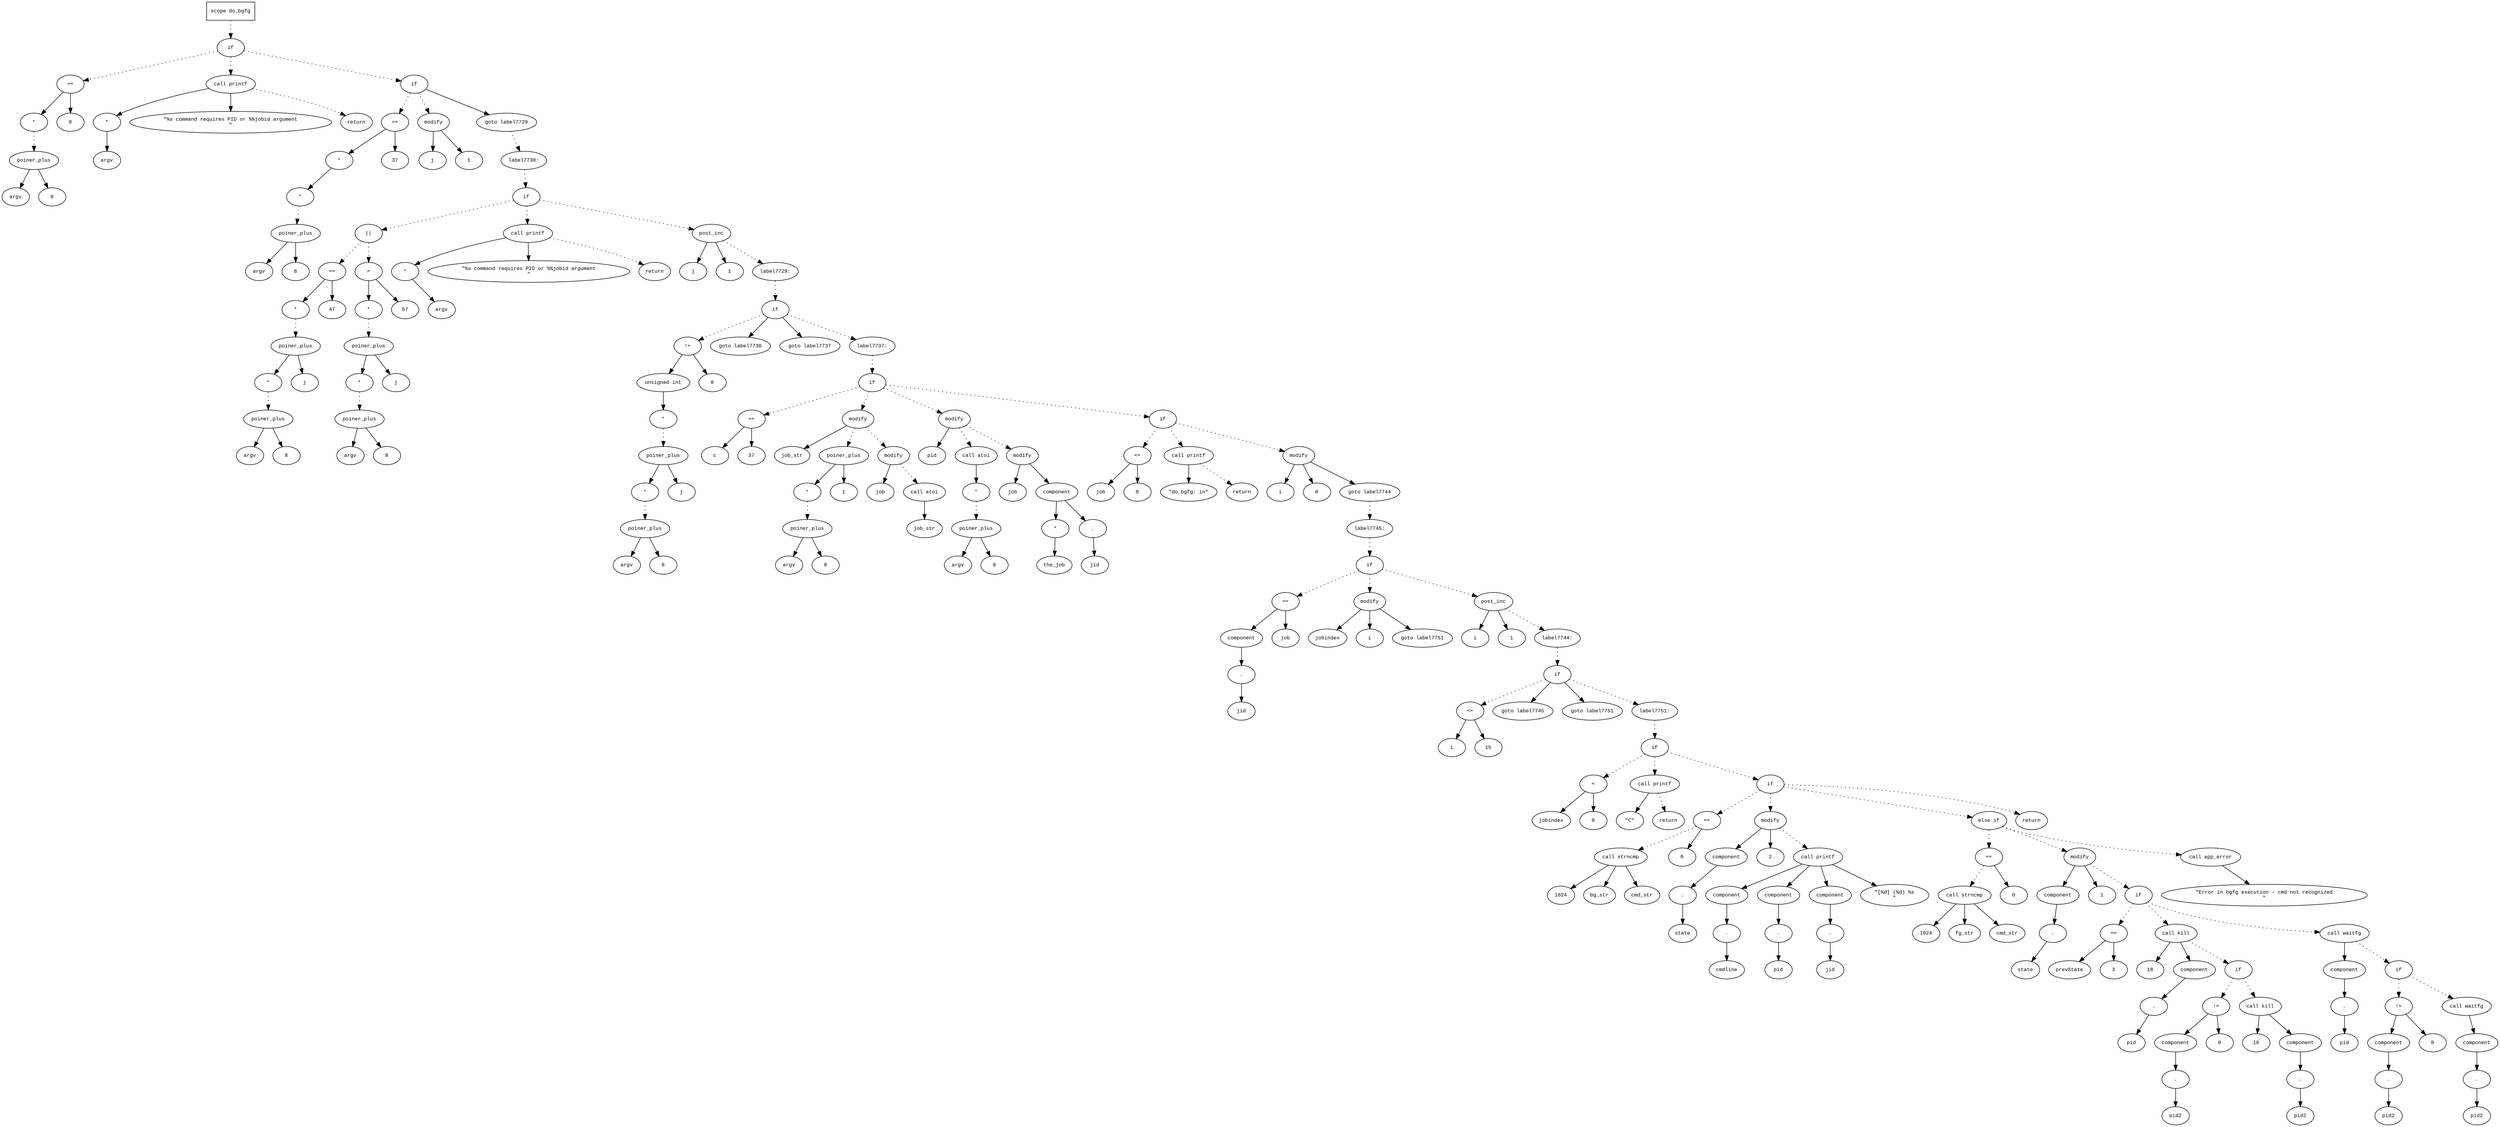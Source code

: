 digraph AST {
  graph [fontname="Times New Roman",fontsize=10];
  node  [fontname="Courier New",fontsize=10];
  edge  [fontname="Times New Roman",fontsize=10];

  node1 [label="scope do_bgfg",shape=box];
  node2 [label="if",shape=ellipse];
  node1 -> node2 [style=dotted];
  node3 [label="==",shape=ellipse];
  node4 [label="*",shape=ellipse];
  node5 [label="poiner_plus",shape=ellipse];
  node6 [label="argv",shape=ellipse];
  node5 -> node6;
  node7 [label="8",shape=ellipse];
  node5 -> node7;
  node4 -> node5 [style=dotted];
  node3 -> node4;
  node8 [label="0",shape=ellipse];
  node3 -> node8;
  node2 -> node3 [style=dotted];
  node9 [label="call printf",shape=ellipse];
  node10 [label="*",shape=ellipse];
  node11 [label="argv",shape=ellipse];
  node10 -> node11;
  node9 -> node10;
  node12 [label="\"%s command requires PID or %%jobid argument
\"",shape=ellipse];
  node9 -> node12;
  node2 -> node9 [style=dotted];
  node13 [label="return",shape=ellipse];
  node9 -> node13 [style=dotted];
  node14 [label="if",shape=ellipse];
  node2 -> node14 [style=dotted];
  node15 [label="==",shape=ellipse];
  node16 [label="*",shape=ellipse];
  node17 [label="*",shape=ellipse];
  node18 [label="poiner_plus",shape=ellipse];
  node19 [label="argv",shape=ellipse];
  node18 -> node19;
  node20 [label="8",shape=ellipse];
  node18 -> node20;
  node17 -> node18 [style=dotted];
  node16 -> node17;
  node15 -> node16;
  node21 [label="37",shape=ellipse];
  node15 -> node21;
  node14 -> node15 [style=dotted];
  node22 [label="modify",shape=ellipse];
  node23 [label="j",shape=ellipse];
  node22 -> node23;
  node24 [label="1",shape=ellipse];
  node22 -> node24;
  node14 -> node22 [style=dotted];
  node25 [label="goto label7729",shape=ellipse];
  node14 -> node25;
  node26 [label="label7730:",shape=ellipse];
  node25 -> node26 [style=dotted];
  node27 [label="if",shape=ellipse];
  node26 -> node27 [style=dotted];
  node28 [label="||",shape=ellipse];
  node29 [label="<=",shape=ellipse];
  node30 [label="*",shape=ellipse];
  node31 [label="poiner_plus",shape=ellipse];
  node32 [label="*",shape=ellipse];
  node33 [label="poiner_plus",shape=ellipse];
  node34 [label="argv",shape=ellipse];
  node33 -> node34;
  node35 [label="8",shape=ellipse];
  node33 -> node35;
  node32 -> node33 [style=dotted];
  node31 -> node32;
  node36 [label="j",shape=ellipse];
  node31 -> node36;
  node30 -> node31 [style=dotted];
  node29 -> node30;
  node37 [label="47",shape=ellipse];
  node29 -> node37;
  node28 -> node29 [style=dotted];
  node38 [label=">",shape=ellipse];
  node39 [label="*",shape=ellipse];
  node40 [label="poiner_plus",shape=ellipse];
  node41 [label="*",shape=ellipse];
  node42 [label="poiner_plus",shape=ellipse];
  node43 [label="argv",shape=ellipse];
  node42 -> node43;
  node44 [label="8",shape=ellipse];
  node42 -> node44;
  node41 -> node42 [style=dotted];
  node40 -> node41;
  node45 [label="j",shape=ellipse];
  node40 -> node45;
  node39 -> node40 [style=dotted];
  node38 -> node39;
  node46 [label="57",shape=ellipse];
  node38 -> node46;
  node28 -> node38 [style=dotted];
  node27 -> node28 [style=dotted];
  node47 [label="call printf",shape=ellipse];
  node48 [label="*",shape=ellipse];
  node49 [label="argv",shape=ellipse];
  node48 -> node49;
  node47 -> node48;
  node50 [label="\"%s command requires PID or %%jobid argument
\"",shape=ellipse];
  node47 -> node50;
  node27 -> node47 [style=dotted];
  node51 [label="return",shape=ellipse];
  node47 -> node51 [style=dotted];
  node52 [label="post_inc",shape=ellipse];
  node53 [label="j",shape=ellipse];
  node52 -> node53;
  node54 [label="1",shape=ellipse];
  node52 -> node54;
  node27 -> node52 [style=dotted];
  node55 [label="label7729:",shape=ellipse];
  node52 -> node55 [style=dotted];
  node56 [label="if",shape=ellipse];
  node55 -> node56 [style=dotted];
  node57 [label="!=",shape=ellipse];
  node58 [label="unsigned int",shape=ellipse];
  node59 [label="*",shape=ellipse];
  node60 [label="poiner_plus",shape=ellipse];
  node61 [label="*",shape=ellipse];
  node62 [label="poiner_plus",shape=ellipse];
  node63 [label="argv",shape=ellipse];
  node62 -> node63;
  node64 [label="8",shape=ellipse];
  node62 -> node64;
  node61 -> node62 [style=dotted];
  node60 -> node61;
  node65 [label="j",shape=ellipse];
  node60 -> node65;
  node59 -> node60 [style=dotted];
  node58 -> node59;
  node57 -> node58;
  node66 [label="0",shape=ellipse];
  node57 -> node66;
  node56 -> node57 [style=dotted];
  node67 [label="goto label7730",shape=ellipse];
  node56 -> node67;
  node68 [label="goto label7737",shape=ellipse];
  node56 -> node68;
  node69 [label="label7737:",shape=ellipse];
  node56 -> node69 [style=dotted];
  node70 [label="if",shape=ellipse];
  node69 -> node70 [style=dotted];
  node71 [label="==",shape=ellipse];
  node72 [label="c",shape=ellipse];
  node71 -> node72;
  node73 [label="37",shape=ellipse];
  node71 -> node73;
  node70 -> node71 [style=dotted];
  node74 [label="modify",shape=ellipse];
  node75 [label="job_str",shape=ellipse];
  node74 -> node75;
  node76 [label="poiner_plus",shape=ellipse];
  node77 [label="*",shape=ellipse];
  node78 [label="poiner_plus",shape=ellipse];
  node79 [label="argv",shape=ellipse];
  node78 -> node79;
  node80 [label="8",shape=ellipse];
  node78 -> node80;
  node77 -> node78 [style=dotted];
  node76 -> node77;
  node81 [label="1",shape=ellipse];
  node76 -> node81;
  node74 -> node76 [style=dotted];
  node70 -> node74 [style=dotted];
  node82 [label="modify",shape=ellipse];
  node83 [label="job",shape=ellipse];
  node82 -> node83;
  node84 [label="call atoi",shape=ellipse];
  node85 [label="job_str",shape=ellipse];
  node84 -> node85;
  node82 -> node84 [style=dotted];
  node74 -> node82 [style=dotted];
  node86 [label="modify",shape=ellipse];
  node87 [label="pid",shape=ellipse];
  node86 -> node87;
  node88 [label="call atoi",shape=ellipse];
  node89 [label="*",shape=ellipse];
  node90 [label="poiner_plus",shape=ellipse];
  node91 [label="argv",shape=ellipse];
  node90 -> node91;
  node92 [label="8",shape=ellipse];
  node90 -> node92;
  node89 -> node90 [style=dotted];
  node88 -> node89;
  node86 -> node88 [style=dotted];
  node70 -> node86 [style=dotted];
  node93 [label="modify",shape=ellipse];
  node94 [label="job",shape=ellipse];
  node93 -> node94;
  node95 [label="component",shape=ellipse];
  node93 -> node95;
  node96 [label="*",shape=ellipse];
  node97 [label="the_job",shape=ellipse];
  node96 -> node97;
  node95 -> node96;
  node98 [label=".",shape=ellipse];
  node95 -> node98;
  node99 [label="jid",shape=ellipse];
  node98 -> node99;
  node86 -> node93 [style=dotted];
  node100 [label="if",shape=ellipse];
  node70 -> node100 [style=dotted];
  node101 [label="<=",shape=ellipse];
  node102 [label="job",shape=ellipse];
  node101 -> node102;
  node103 [label="0",shape=ellipse];
  node101 -> node103;
  node100 -> node101 [style=dotted];
  node104 [label="call printf",shape=ellipse];
  node105 [label="\"do_bgfg: in\"",shape=ellipse];
  node104 -> node105;
  node100 -> node104 [style=dotted];
  node106 [label="return",shape=ellipse];
  node104 -> node106 [style=dotted];
  node107 [label="modify",shape=ellipse];
  node108 [label="i",shape=ellipse];
  node107 -> node108;
  node109 [label="0",shape=ellipse];
  node107 -> node109;
  node100 -> node107 [style=dotted];
  node110 [label="goto label7744",shape=ellipse];
  node107 -> node110;
  node111 [label="label7745:",shape=ellipse];
  node110 -> node111 [style=dotted];
  node112 [label="if",shape=ellipse];
  node111 -> node112 [style=dotted];
  node113 [label="==",shape=ellipse];
  node114 [label="component",shape=ellipse];
  node113 -> node114;
  node115 [label=".",shape=ellipse];
  node114 -> node115;
  node116 [label="jid",shape=ellipse];
  node115 -> node116;
  node117 [label="job",shape=ellipse];
  node113 -> node117;
  node112 -> node113 [style=dotted];
  node118 [label="modify",shape=ellipse];
  node119 [label="jobindex",shape=ellipse];
  node118 -> node119;
  node120 [label="i",shape=ellipse];
  node118 -> node120;
  node112 -> node118 [style=dotted];
  node121 [label="goto label7751",shape=ellipse];
  node118 -> node121;
  node122 [label="post_inc",shape=ellipse];
  node123 [label="i",shape=ellipse];
  node122 -> node123;
  node124 [label="1",shape=ellipse];
  node122 -> node124;
  node112 -> node122 [style=dotted];
  node125 [label="label7744:",shape=ellipse];
  node122 -> node125 [style=dotted];
  node126 [label="if",shape=ellipse];
  node125 -> node126 [style=dotted];
  node127 [label="<=",shape=ellipse];
  node128 [label="i",shape=ellipse];
  node127 -> node128;
  node129 [label="15",shape=ellipse];
  node127 -> node129;
  node126 -> node127 [style=dotted];
  node130 [label="goto label7745",shape=ellipse];
  node126 -> node130;
  node131 [label="goto label7751",shape=ellipse];
  node126 -> node131;
  node132 [label="label7751:",shape=ellipse];
  node126 -> node132 [style=dotted];
  node133 [label="if",shape=ellipse];
  node132 -> node133 [style=dotted];
  node134 [label="<",shape=ellipse];
  node135 [label="jobindex",shape=ellipse];
  node134 -> node135;
  node136 [label="0",shape=ellipse];
  node134 -> node136;
  node133 -> node134 [style=dotted];
  node137 [label="call printf",shape=ellipse];
  node138 [label="\"C\"",shape=ellipse];
  node137 -> node138;
  node133 -> node137 [style=dotted];
  node139 [label="return",shape=ellipse];
  node137 -> node139 [style=dotted];
  node140 [label="if",shape=ellipse];
  node133 -> node140 [style=dotted];
  node141 [label="==",shape=ellipse];
  node142 [label="call strncmp",shape=ellipse];
  node143 [label="1024",shape=ellipse];
  node142 -> node143;
  node144 [label="bg_str",shape=ellipse];
  node142 -> node144;
  node145 [label="cmd_str",shape=ellipse];
  node142 -> node145;
  node141 -> node142 [style=dotted];
  node146 [label="0",shape=ellipse];
  node141 -> node146;
  node140 -> node141 [style=dotted];
  node147 [label="modify",shape=ellipse];
  node148 [label="component",shape=ellipse];
  node147 -> node148;
  node149 [label=".",shape=ellipse];
  node148 -> node149;
  node150 [label="state",shape=ellipse];
  node149 -> node150;
  node151 [label="2",shape=ellipse];
  node147 -> node151;
  node140 -> node147 [style=dotted];
  node152 [label="call printf",shape=ellipse];
  node153 [label="component",shape=ellipse];
  node152 -> node153;
  node154 [label=".",shape=ellipse];
  node153 -> node154;
  node155 [label="cmdline",shape=ellipse];
  node154 -> node155;
  node156 [label="component",shape=ellipse];
  node152 -> node156;
  node157 [label=".",shape=ellipse];
  node156 -> node157;
  node158 [label="pid",shape=ellipse];
  node157 -> node158;
  node159 [label="component",shape=ellipse];
  node152 -> node159;
  node160 [label=".",shape=ellipse];
  node159 -> node160;
  node161 [label="jid",shape=ellipse];
  node160 -> node161;
  node162 [label="\"[%d] (%d) %s
\"",shape=ellipse];
  node152 -> node162;
  node147 -> node152 [style=dotted];
  node163 [label="else if",shape=ellipse];
  node140 -> node163 [style=dotted];
  node164 [label="==",shape=ellipse];
  node165 [label="call strncmp",shape=ellipse];
  node166 [label="1024",shape=ellipse];
  node165 -> node166;
  node167 [label="fg_str",shape=ellipse];
  node165 -> node167;
  node168 [label="cmd_str",shape=ellipse];
  node165 -> node168;
  node164 -> node165 [style=dotted];
  node169 [label="0",shape=ellipse];
  node164 -> node169;
  node163 -> node164 [style=dotted];
  node170 [label="modify",shape=ellipse];
  node171 [label="component",shape=ellipse];
  node170 -> node171;
  node172 [label=".",shape=ellipse];
  node171 -> node172;
  node173 [label="state",shape=ellipse];
  node172 -> node173;
  node174 [label="1",shape=ellipse];
  node170 -> node174;
  node163 -> node170 [style=dotted];
  node175 [label="if",shape=ellipse];
  node170 -> node175 [style=dotted];
  node176 [label="==",shape=ellipse];
  node177 [label="prevState",shape=ellipse];
  node176 -> node177;
  node178 [label="3",shape=ellipse];
  node176 -> node178;
  node175 -> node176 [style=dotted];
  node179 [label="call kill",shape=ellipse];
  node180 [label="18",shape=ellipse];
  node179 -> node180;
  node181 [label="component",shape=ellipse];
  node179 -> node181;
  node182 [label=".",shape=ellipse];
  node181 -> node182;
  node183 [label="pid",shape=ellipse];
  node182 -> node183;
  node175 -> node179 [style=dotted];
  node184 [label="if",shape=ellipse];
  node179 -> node184 [style=dotted];
  node185 [label="!=",shape=ellipse];
  node186 [label="component",shape=ellipse];
  node185 -> node186;
  node187 [label=".",shape=ellipse];
  node186 -> node187;
  node188 [label="pid2",shape=ellipse];
  node187 -> node188;
  node189 [label="0",shape=ellipse];
  node185 -> node189;
  node184 -> node185 [style=dotted];
  node190 [label="call kill",shape=ellipse];
  node191 [label="18",shape=ellipse];
  node190 -> node191;
  node192 [label="component",shape=ellipse];
  node190 -> node192;
  node193 [label=".",shape=ellipse];
  node192 -> node193;
  node194 [label="pid2",shape=ellipse];
  node193 -> node194;
  node184 -> node190 [style=dotted];
  node195 [label="call waitfg",shape=ellipse];
  node196 [label="component",shape=ellipse];
  node195 -> node196;
  node197 [label=".",shape=ellipse];
  node196 -> node197;
  node198 [label="pid",shape=ellipse];
  node197 -> node198;
  node175 -> node195 [style=dotted];
  node199 [label="if",shape=ellipse];
  node195 -> node199 [style=dotted];
  node200 [label="!=",shape=ellipse];
  node201 [label="component",shape=ellipse];
  node200 -> node201;
  node202 [label=".",shape=ellipse];
  node201 -> node202;
  node203 [label="pid2",shape=ellipse];
  node202 -> node203;
  node204 [label="0",shape=ellipse];
  node200 -> node204;
  node199 -> node200 [style=dotted];
  node205 [label="call waitfg",shape=ellipse];
  node206 [label="component",shape=ellipse];
  node205 -> node206;
  node207 [label=".",shape=ellipse];
  node206 -> node207;
  node208 [label="pid2",shape=ellipse];
  node207 -> node208;
  node199 -> node205 [style=dotted];
  node209 [label="call app_error",shape=ellipse];
  node210 [label="\"Error in bgfg execution - cmd not recognized
\"",shape=ellipse];
  node209 -> node210;
  node163 -> node209 [style=dotted];
  node211 [label="return",shape=ellipse];
  node140 -> node211 [style=dotted];
} 